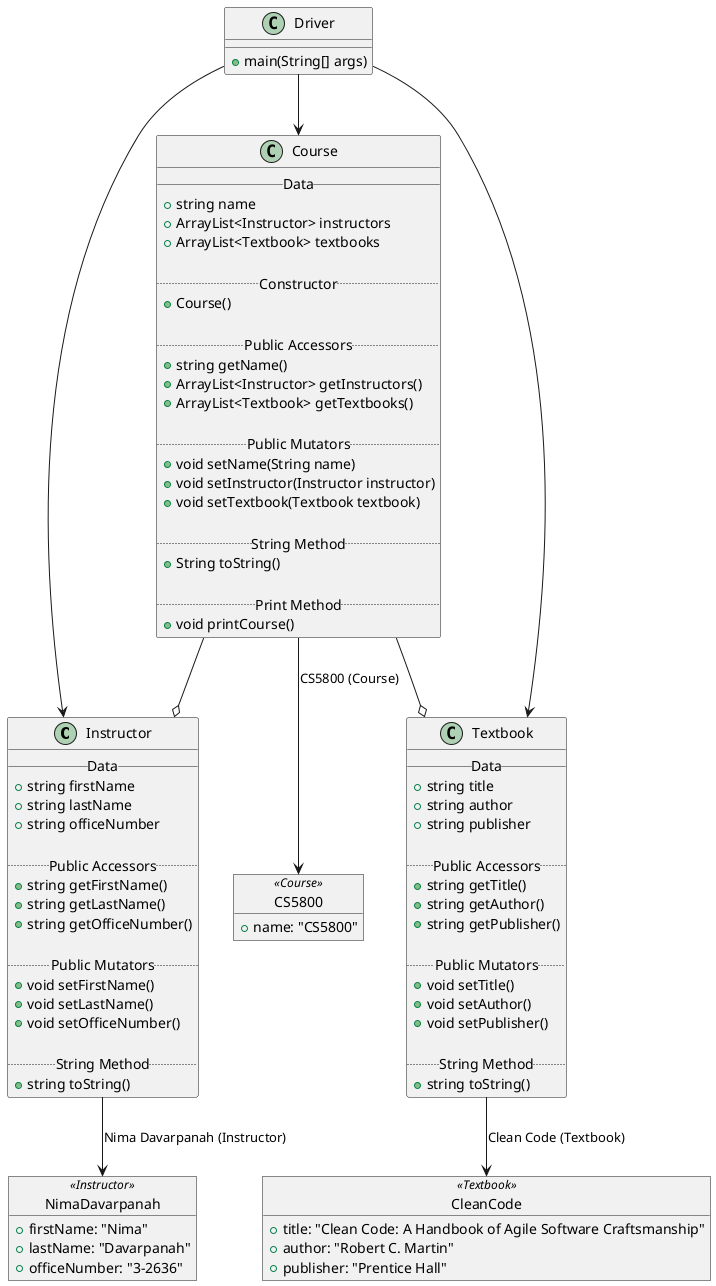 @startuml
'https://plantuml.com/class-diagram

class Instructor {
    __Data__
    + string firstName
    + string lastName
    + string officeNumber

    ..Public Accessors..
    + string getFirstName()
    + string getLastName()
    + string getOfficeNumber()

    ..Public Mutators..
    + void setFirstName()
    + void setLastName()
    + void setOfficeNumber()

    ..String Method..
    + string toString()
}

class Textbook {
    __Data__
    + string title
    + string author
    + string publisher

    ..Public Accessors..
    + string getTitle()
    + string getAuthor()
    + string getPublisher()

    ..Public Mutators..
    + void setTitle()
    + void setAuthor()
    + void setPublisher()

    ..String Method..
    + string toString()
}

class Course {
    __Data__
    + string name
    + ArrayList<Instructor> instructors
    + ArrayList<Textbook> textbooks

    ..Constructor..
    + Course()

    ..Public Accessors..
    + string getName()
    + ArrayList<Instructor> getInstructors()
    + ArrayList<Textbook> getTextbooks()

    ..Public Mutators..
    + void setName(String name)
    + void setInstructor(Instructor instructor)
    + void setTextbook(Textbook textbook)

    ..String Method..
    + String toString()

    ..Print Method..
    + void printCourse()
}

class Driver {
    + main(String[] args)
}

object CS5800 <<Course>> {
    + name: "CS5800"
}

object NimaDavarpanah <<Instructor>> {
    + firstName: "Nima"
    + lastName: "Davarpanah"
    + officeNumber: "3-2636"
}

object CleanCode <<Textbook>> {
    + title: "Clean Code: A Handbook of Agile Software Craftsmanship"
    + author: "Robert C. Martin"
    + publisher: "Prentice Hall"
}

Driver --> Course
Driver --> Instructor
Driver --> Textbook

Course --o Instructor
Course --o Textbook

Instructor --> NimaDavarpanah: Nima Davarpanah (Instructor)
Textbook --> CleanCode: Clean Code (Textbook)
Course --> CS5800: CS5800 (Course)

@enduml